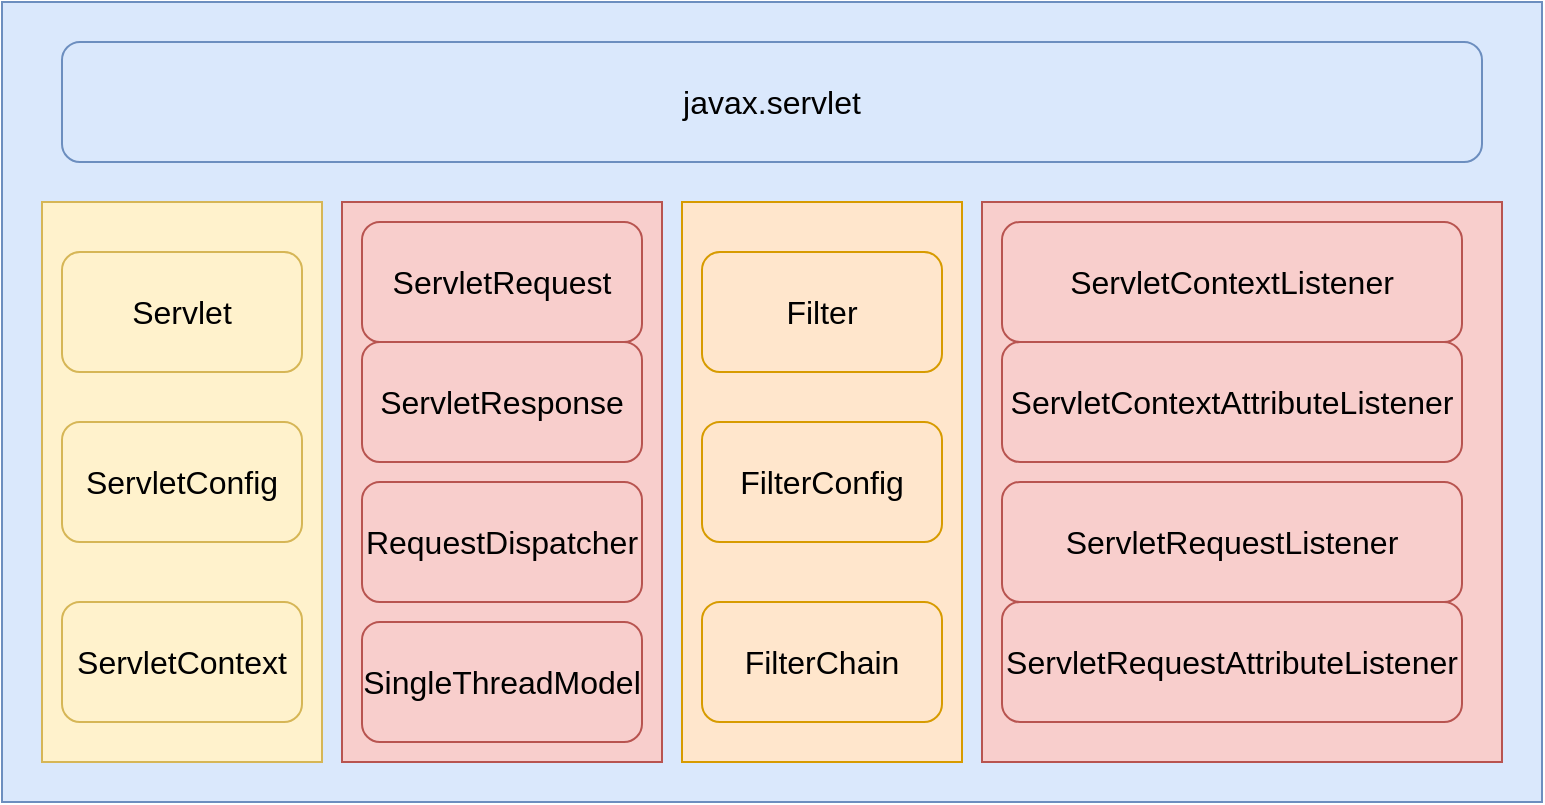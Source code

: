 <mxfile version="13.6.2" type="device"><diagram id="NUnEOywtczbdgkCapD3v" name="第 1 页"><mxGraphModel dx="1024" dy="608" grid="1" gridSize="10" guides="1" tooltips="1" connect="1" arrows="1" fold="1" page="1" pageScale="1" pageWidth="1654" pageHeight="2336" math="0" shadow="0"><root><mxCell id="0"/><mxCell id="1" parent="0"/><mxCell id="kRJl0Cpz3tadTXonZsJF-23" value="" style="rounded=0;whiteSpace=wrap;html=1;fillColor=#dae8fc;strokeColor=#6c8ebf;" vertex="1" parent="1"><mxGeometry x="160" y="150" width="770" height="400" as="geometry"/></mxCell><mxCell id="kRJl0Cpz3tadTXonZsJF-21" value="" style="rounded=0;whiteSpace=wrap;html=1;fillColor=#f8cecc;strokeColor=#b85450;" vertex="1" parent="1"><mxGeometry x="650" y="250" width="260" height="280" as="geometry"/></mxCell><mxCell id="kRJl0Cpz3tadTXonZsJF-14" value="" style="rounded=0;whiteSpace=wrap;html=1;fillColor=#f8cecc;strokeColor=#b85450;" vertex="1" parent="1"><mxGeometry x="330" y="250" width="160" height="280" as="geometry"/></mxCell><mxCell id="kRJl0Cpz3tadTXonZsJF-12" value="" style="rounded=0;whiteSpace=wrap;html=1;fillColor=#fff2cc;strokeColor=#d6b656;" vertex="1" parent="1"><mxGeometry x="180" y="250" width="140" height="280" as="geometry"/></mxCell><mxCell id="kRJl0Cpz3tadTXonZsJF-7" value="" style="rounded=0;whiteSpace=wrap;html=1;fillColor=#ffe6cc;strokeColor=#d79b00;" vertex="1" parent="1"><mxGeometry x="500" y="250" width="140" height="280" as="geometry"/></mxCell><mxCell id="kRJl0Cpz3tadTXonZsJF-1" value="&lt;font style=&quot;font-size: 16px&quot;&gt;javax.servlet&lt;/font&gt;" style="rounded=1;whiteSpace=wrap;html=1;fillColor=#dae8fc;strokeColor=#6c8ebf;" vertex="1" parent="1"><mxGeometry x="190" y="170" width="710" height="60" as="geometry"/></mxCell><mxCell id="kRJl0Cpz3tadTXonZsJF-3" value="&lt;font style=&quot;font-size: 16px&quot;&gt;Filter&lt;/font&gt;" style="rounded=1;whiteSpace=wrap;html=1;fillColor=#ffe6cc;strokeColor=#d79b00;" vertex="1" parent="1"><mxGeometry x="510" y="275" width="120" height="60" as="geometry"/></mxCell><mxCell id="kRJl0Cpz3tadTXonZsJF-4" value="&lt;font style=&quot;font-size: 16px&quot;&gt;FilterChain&lt;/font&gt;" style="rounded=1;whiteSpace=wrap;html=1;fillColor=#ffe6cc;strokeColor=#d79b00;" vertex="1" parent="1"><mxGeometry x="510" y="450" width="120" height="60" as="geometry"/></mxCell><mxCell id="kRJl0Cpz3tadTXonZsJF-5" value="&lt;font style=&quot;font-size: 16px&quot;&gt;FilterConfig&lt;/font&gt;" style="rounded=1;whiteSpace=wrap;html=1;fillColor=#ffe6cc;strokeColor=#d79b00;" vertex="1" parent="1"><mxGeometry x="510" y="360" width="120" height="60" as="geometry"/></mxCell><mxCell id="kRJl0Cpz3tadTXonZsJF-8" value="&lt;font style=&quot;font-size: 16px&quot;&gt;Servlet&lt;/font&gt;" style="rounded=1;whiteSpace=wrap;html=1;fillColor=#fff2cc;strokeColor=#d6b656;" vertex="1" parent="1"><mxGeometry x="190" y="275" width="120" height="60" as="geometry"/></mxCell><mxCell id="kRJl0Cpz3tadTXonZsJF-9" value="&lt;font style=&quot;font-size: 16px&quot;&gt;ServletConfig&lt;/font&gt;" style="rounded=1;whiteSpace=wrap;html=1;fillColor=#fff2cc;strokeColor=#d6b656;" vertex="1" parent="1"><mxGeometry x="190" y="360" width="120" height="60" as="geometry"/></mxCell><mxCell id="kRJl0Cpz3tadTXonZsJF-10" value="&lt;font style=&quot;font-size: 16px&quot;&gt;ServletContext&lt;/font&gt;" style="rounded=1;whiteSpace=wrap;html=1;fillColor=#fff2cc;strokeColor=#d6b656;" vertex="1" parent="1"><mxGeometry x="190" y="450" width="120" height="60" as="geometry"/></mxCell><mxCell id="kRJl0Cpz3tadTXonZsJF-11" value="&lt;font style=&quot;font-size: 16px&quot;&gt;ServletRequest&lt;/font&gt;" style="rounded=1;whiteSpace=wrap;html=1;fillColor=#f8cecc;strokeColor=#b85450;" vertex="1" parent="1"><mxGeometry x="340" y="260" width="140" height="60" as="geometry"/></mxCell><mxCell id="kRJl0Cpz3tadTXonZsJF-13" value="&lt;font style=&quot;font-size: 16px&quot;&gt;ServletResponse&lt;/font&gt;" style="rounded=1;whiteSpace=wrap;html=1;fillColor=#f8cecc;strokeColor=#b85450;" vertex="1" parent="1"><mxGeometry x="340" y="320" width="140" height="60" as="geometry"/></mxCell><mxCell id="kRJl0Cpz3tadTXonZsJF-15" value="&lt;font style=&quot;font-size: 16px&quot;&gt;ServletContextListener&lt;br&gt;&lt;/font&gt;" style="rounded=1;whiteSpace=wrap;html=1;fillColor=#f8cecc;strokeColor=#b85450;" vertex="1" parent="1"><mxGeometry x="660" y="260" width="230" height="60" as="geometry"/></mxCell><mxCell id="kRJl0Cpz3tadTXonZsJF-17" value="&lt;font style=&quot;font-size: 16px&quot;&gt;ServletContextAttributeListener&lt;br&gt;&lt;/font&gt;" style="rounded=1;whiteSpace=wrap;html=1;fillColor=#f8cecc;strokeColor=#b85450;" vertex="1" parent="1"><mxGeometry x="660" y="320" width="230" height="60" as="geometry"/></mxCell><mxCell id="kRJl0Cpz3tadTXonZsJF-18" value="&lt;font style=&quot;font-size: 16px&quot;&gt;ServletRequestListener&lt;br&gt;&lt;/font&gt;" style="rounded=1;whiteSpace=wrap;html=1;fillColor=#f8cecc;strokeColor=#b85450;" vertex="1" parent="1"><mxGeometry x="660" y="390" width="230" height="60" as="geometry"/></mxCell><mxCell id="kRJl0Cpz3tadTXonZsJF-20" value="&lt;font style=&quot;font-size: 16px&quot;&gt;ServletRequestAttributeListener&lt;br&gt;&lt;/font&gt;" style="rounded=1;whiteSpace=wrap;html=1;fillColor=#f8cecc;strokeColor=#b85450;" vertex="1" parent="1"><mxGeometry x="660" y="450" width="230" height="60" as="geometry"/></mxCell><mxCell id="kRJl0Cpz3tadTXonZsJF-24" value="&lt;font style=&quot;font-size: 16px&quot;&gt;RequestDispatcher&lt;br&gt;&lt;/font&gt;" style="rounded=1;whiteSpace=wrap;html=1;fillColor=#f8cecc;strokeColor=#b85450;" vertex="1" parent="1"><mxGeometry x="340" y="390" width="140" height="60" as="geometry"/></mxCell><mxCell id="kRJl0Cpz3tadTXonZsJF-25" value="&lt;font style=&quot;font-size: 16px&quot;&gt;SingleThreadModel&lt;/font&gt;" style="rounded=1;whiteSpace=wrap;html=1;fillColor=#f8cecc;strokeColor=#b85450;" vertex="1" parent="1"><mxGeometry x="340" y="460" width="140" height="60" as="geometry"/></mxCell></root></mxGraphModel></diagram></mxfile>